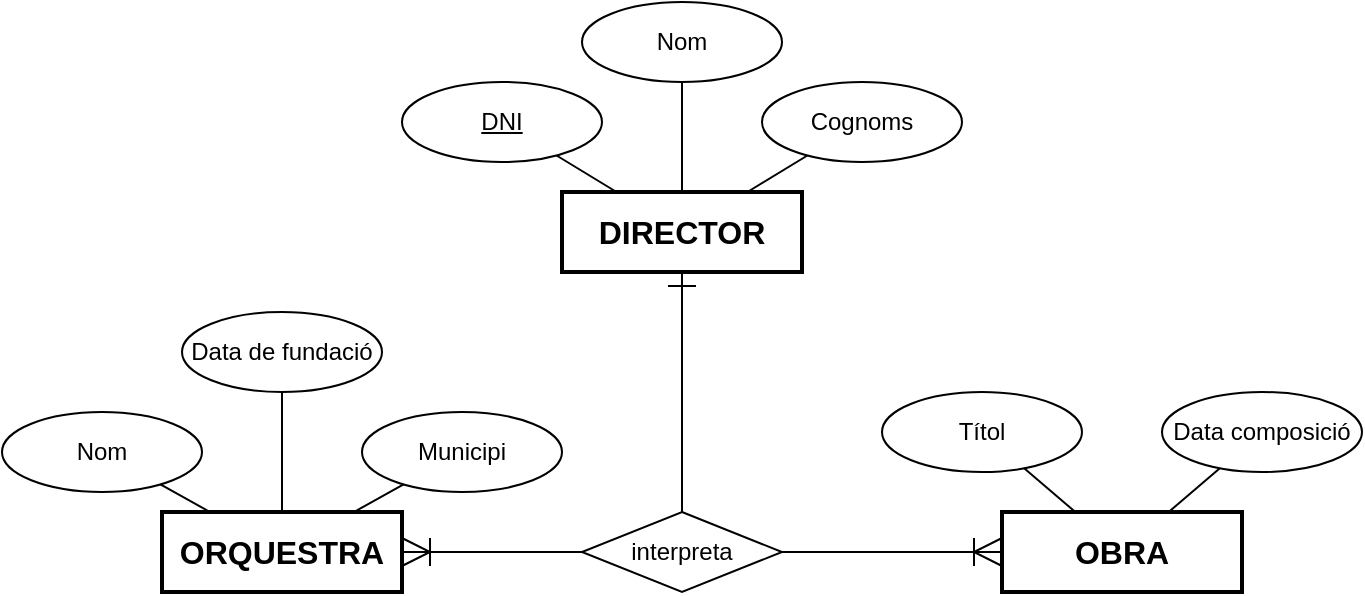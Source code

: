<mxfile version="22.0.8" type="device">
  <diagram name="Pàgina-1" id="5p1RK1gfJNGb53cNKMp1">
    <mxGraphModel dx="1434" dy="750" grid="1" gridSize="10" guides="1" tooltips="1" connect="1" arrows="1" fold="1" page="1" pageScale="1" pageWidth="1654" pageHeight="1169" math="0" shadow="0">
      <root>
        <mxCell id="0" />
        <mxCell id="1" parent="0" />
        <mxCell id="gsU7J_CmsxOtAL61VXyF-1" value="ORQUESTRA" style="whiteSpace=wrap;html=1;align=center;strokeWidth=2;fontSize=16;fontStyle=1" parent="1" vertex="1">
          <mxGeometry x="620" y="760" width="120" height="40" as="geometry" />
        </mxCell>
        <mxCell id="gsU7J_CmsxOtAL61VXyF-4" value="Data de fundació" style="ellipse;whiteSpace=wrap;html=1;align=center;" parent="1" vertex="1">
          <mxGeometry x="630" y="660" width="100" height="40" as="geometry" />
        </mxCell>
        <mxCell id="gsU7J_CmsxOtAL61VXyF-5" value="Nom" style="ellipse;whiteSpace=wrap;html=1;align=center;" parent="1" vertex="1">
          <mxGeometry x="540" y="710" width="100" height="40" as="geometry" />
        </mxCell>
        <mxCell id="gsU7J_CmsxOtAL61VXyF-7" value="Municipi" style="ellipse;whiteSpace=wrap;html=1;align=center;" parent="1" vertex="1">
          <mxGeometry x="720" y="710" width="100" height="40" as="geometry" />
        </mxCell>
        <mxCell id="gsU7J_CmsxOtAL61VXyF-11" style="rounded=0;orthogonalLoop=1;jettySize=auto;html=1;endArrow=none;endFill=0;" parent="1" source="gsU7J_CmsxOtAL61VXyF-4" target="gsU7J_CmsxOtAL61VXyF-1" edge="1">
          <mxGeometry relative="1" as="geometry">
            <mxPoint x="596" y="863" as="sourcePoint" />
            <mxPoint x="660" y="820" as="targetPoint" />
          </mxGeometry>
        </mxCell>
        <mxCell id="gsU7J_CmsxOtAL61VXyF-12" style="rounded=0;orthogonalLoop=1;jettySize=auto;html=1;endArrow=none;endFill=0;" parent="1" source="gsU7J_CmsxOtAL61VXyF-5" target="gsU7J_CmsxOtAL61VXyF-1" edge="1">
          <mxGeometry relative="1" as="geometry">
            <mxPoint x="606" y="873" as="sourcePoint" />
            <mxPoint x="670" y="830" as="targetPoint" />
          </mxGeometry>
        </mxCell>
        <mxCell id="gsU7J_CmsxOtAL61VXyF-15" style="rounded=0;orthogonalLoop=1;jettySize=auto;html=1;endArrow=none;endFill=0;" parent="1" source="gsU7J_CmsxOtAL61VXyF-7" target="gsU7J_CmsxOtAL61VXyF-1" edge="1">
          <mxGeometry relative="1" as="geometry">
            <mxPoint x="636" y="903" as="sourcePoint" />
            <mxPoint x="700" y="860" as="targetPoint" />
          </mxGeometry>
        </mxCell>
        <mxCell id="gsU7J_CmsxOtAL61VXyF-40" value="OBRA" style="whiteSpace=wrap;html=1;align=center;strokeWidth=2;fontSize=16;fontStyle=1" parent="1" vertex="1">
          <mxGeometry x="1040" y="760" width="120" height="40" as="geometry" />
        </mxCell>
        <mxCell id="Hw_j9LHr1kkJMjUZphTQ-1" value="Títol" style="ellipse;whiteSpace=wrap;html=1;align=center;" parent="1" vertex="1">
          <mxGeometry x="980" y="700" width="100" height="40" as="geometry" />
        </mxCell>
        <mxCell id="Hw_j9LHr1kkJMjUZphTQ-2" style="rounded=0;orthogonalLoop=1;jettySize=auto;html=1;endArrow=none;endFill=0;" parent="1" source="Hw_j9LHr1kkJMjUZphTQ-1" target="gsU7J_CmsxOtAL61VXyF-40" edge="1">
          <mxGeometry relative="1" as="geometry">
            <mxPoint x="1081" y="832" as="sourcePoint" />
            <mxPoint x="1107" y="810" as="targetPoint" />
          </mxGeometry>
        </mxCell>
        <mxCell id="Hw_j9LHr1kkJMjUZphTQ-3" value="interpreta" style="shape=rhombus;perimeter=rhombusPerimeter;whiteSpace=wrap;html=1;align=center;" parent="1" vertex="1">
          <mxGeometry x="830" y="760" width="100" height="40" as="geometry" />
        </mxCell>
        <mxCell id="Hw_j9LHr1kkJMjUZphTQ-4" style="rounded=0;orthogonalLoop=1;jettySize=auto;html=1;endArrow=ERoneToMany;endFill=0;edgeStyle=orthogonalEdgeStyle;endSize=12;" parent="1" source="Hw_j9LHr1kkJMjUZphTQ-3" target="gsU7J_CmsxOtAL61VXyF-1" edge="1">
          <mxGeometry relative="1" as="geometry">
            <mxPoint x="1190" y="710" as="sourcePoint" />
            <mxPoint x="1170" y="770" as="targetPoint" />
          </mxGeometry>
        </mxCell>
        <mxCell id="Hw_j9LHr1kkJMjUZphTQ-5" style="rounded=0;orthogonalLoop=1;jettySize=auto;html=1;endArrow=ERoneToMany;endFill=0;edgeStyle=orthogonalEdgeStyle;endSize=12;" parent="1" source="Hw_j9LHr1kkJMjUZphTQ-3" target="gsU7J_CmsxOtAL61VXyF-40" edge="1">
          <mxGeometry relative="1" as="geometry">
            <mxPoint x="1200" y="720" as="sourcePoint" />
            <mxPoint x="1180" y="780" as="targetPoint" />
          </mxGeometry>
        </mxCell>
        <mxCell id="P7cciQG-i8x4eaM6zZIt-1" value="DIRECTOR" style="whiteSpace=wrap;html=1;align=center;strokeWidth=2;fontSize=16;fontStyle=1" vertex="1" parent="1">
          <mxGeometry x="820" y="600" width="120" height="40" as="geometry" />
        </mxCell>
        <mxCell id="P7cciQG-i8x4eaM6zZIt-2" style="rounded=0;orthogonalLoop=1;jettySize=auto;html=1;endArrow=ERone;endFill=0;edgeStyle=orthogonalEdgeStyle;endSize=12;" edge="1" parent="1" source="Hw_j9LHr1kkJMjUZphTQ-3" target="P7cciQG-i8x4eaM6zZIt-1">
          <mxGeometry relative="1" as="geometry">
            <mxPoint x="850" y="790" as="sourcePoint" />
            <mxPoint x="750" y="790" as="targetPoint" />
          </mxGeometry>
        </mxCell>
        <mxCell id="P7cciQG-i8x4eaM6zZIt-3" value="Data composició" style="ellipse;whiteSpace=wrap;html=1;align=center;" vertex="1" parent="1">
          <mxGeometry x="1120" y="700" width="100" height="40" as="geometry" />
        </mxCell>
        <mxCell id="P7cciQG-i8x4eaM6zZIt-4" style="rounded=0;orthogonalLoop=1;jettySize=auto;html=1;endArrow=none;endFill=0;" edge="1" parent="1" source="P7cciQG-i8x4eaM6zZIt-3" target="gsU7J_CmsxOtAL61VXyF-40">
          <mxGeometry relative="1" as="geometry">
            <mxPoint x="690" y="710" as="sourcePoint" />
            <mxPoint x="690" y="770" as="targetPoint" />
          </mxGeometry>
        </mxCell>
        <mxCell id="P7cciQG-i8x4eaM6zZIt-5" value="DNI" style="ellipse;whiteSpace=wrap;html=1;align=center;fontStyle=4" vertex="1" parent="1">
          <mxGeometry x="740" y="545" width="100" height="40" as="geometry" />
        </mxCell>
        <mxCell id="P7cciQG-i8x4eaM6zZIt-6" value="Nom" style="ellipse;whiteSpace=wrap;html=1;align=center;" vertex="1" parent="1">
          <mxGeometry x="830" y="505" width="100" height="40" as="geometry" />
        </mxCell>
        <mxCell id="P7cciQG-i8x4eaM6zZIt-7" value="Cognoms" style="ellipse;whiteSpace=wrap;html=1;align=center;" vertex="1" parent="1">
          <mxGeometry x="920" y="545" width="100" height="40" as="geometry" />
        </mxCell>
        <mxCell id="P7cciQG-i8x4eaM6zZIt-8" style="rounded=0;orthogonalLoop=1;jettySize=auto;html=1;endArrow=none;endFill=0;" edge="1" parent="1" source="P7cciQG-i8x4eaM6zZIt-6" target="P7cciQG-i8x4eaM6zZIt-1">
          <mxGeometry relative="1" as="geometry">
            <mxPoint x="680" y="710" as="sourcePoint" />
            <mxPoint x="680" y="770" as="targetPoint" />
          </mxGeometry>
        </mxCell>
        <mxCell id="P7cciQG-i8x4eaM6zZIt-9" style="rounded=0;orthogonalLoop=1;jettySize=auto;html=1;endArrow=none;endFill=0;" edge="1" parent="1" source="P7cciQG-i8x4eaM6zZIt-5" target="P7cciQG-i8x4eaM6zZIt-1">
          <mxGeometry relative="1" as="geometry">
            <mxPoint x="690" y="720" as="sourcePoint" />
            <mxPoint x="690" y="780" as="targetPoint" />
          </mxGeometry>
        </mxCell>
        <mxCell id="P7cciQG-i8x4eaM6zZIt-10" style="rounded=0;orthogonalLoop=1;jettySize=auto;html=1;endArrow=none;endFill=0;" edge="1" parent="1" source="P7cciQG-i8x4eaM6zZIt-7" target="P7cciQG-i8x4eaM6zZIt-1">
          <mxGeometry relative="1" as="geometry">
            <mxPoint x="700" y="730" as="sourcePoint" />
            <mxPoint x="700" y="790" as="targetPoint" />
          </mxGeometry>
        </mxCell>
      </root>
    </mxGraphModel>
  </diagram>
</mxfile>
